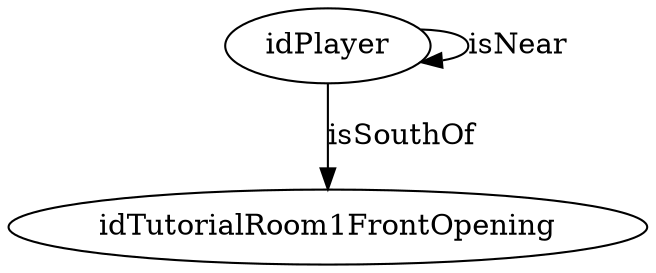 digraph  {
idPlayer [node_type=entity_node, root=root];
idTutorialRoom1FrontOpening;
idPlayer -> idPlayer  [edge_type=relationship, label=isNear];
idPlayer -> idTutorialRoom1FrontOpening  [edge_type=relationship, label=isSouthOf];
}
